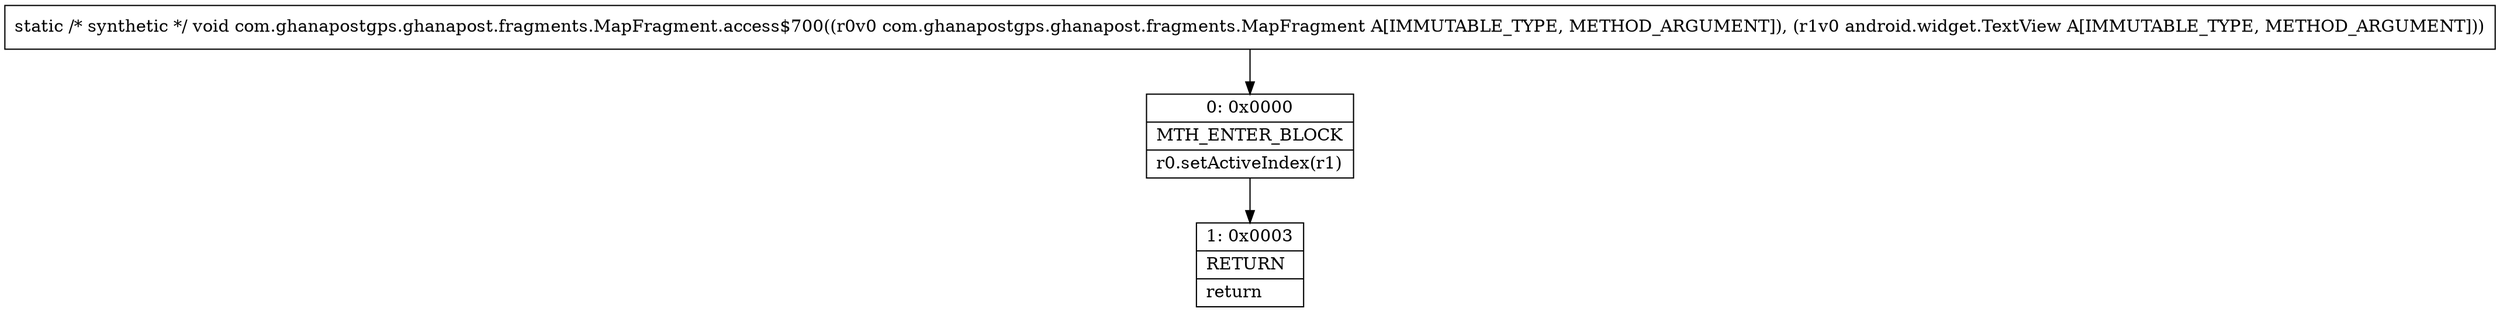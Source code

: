digraph "CFG forcom.ghanapostgps.ghanapost.fragments.MapFragment.access$700(Lcom\/ghanapostgps\/ghanapost\/fragments\/MapFragment;Landroid\/widget\/TextView;)V" {
Node_0 [shape=record,label="{0\:\ 0x0000|MTH_ENTER_BLOCK\l|r0.setActiveIndex(r1)\l}"];
Node_1 [shape=record,label="{1\:\ 0x0003|RETURN\l|return\l}"];
MethodNode[shape=record,label="{static \/* synthetic *\/ void com.ghanapostgps.ghanapost.fragments.MapFragment.access$700((r0v0 com.ghanapostgps.ghanapost.fragments.MapFragment A[IMMUTABLE_TYPE, METHOD_ARGUMENT]), (r1v0 android.widget.TextView A[IMMUTABLE_TYPE, METHOD_ARGUMENT])) }"];
MethodNode -> Node_0;
Node_0 -> Node_1;
}

